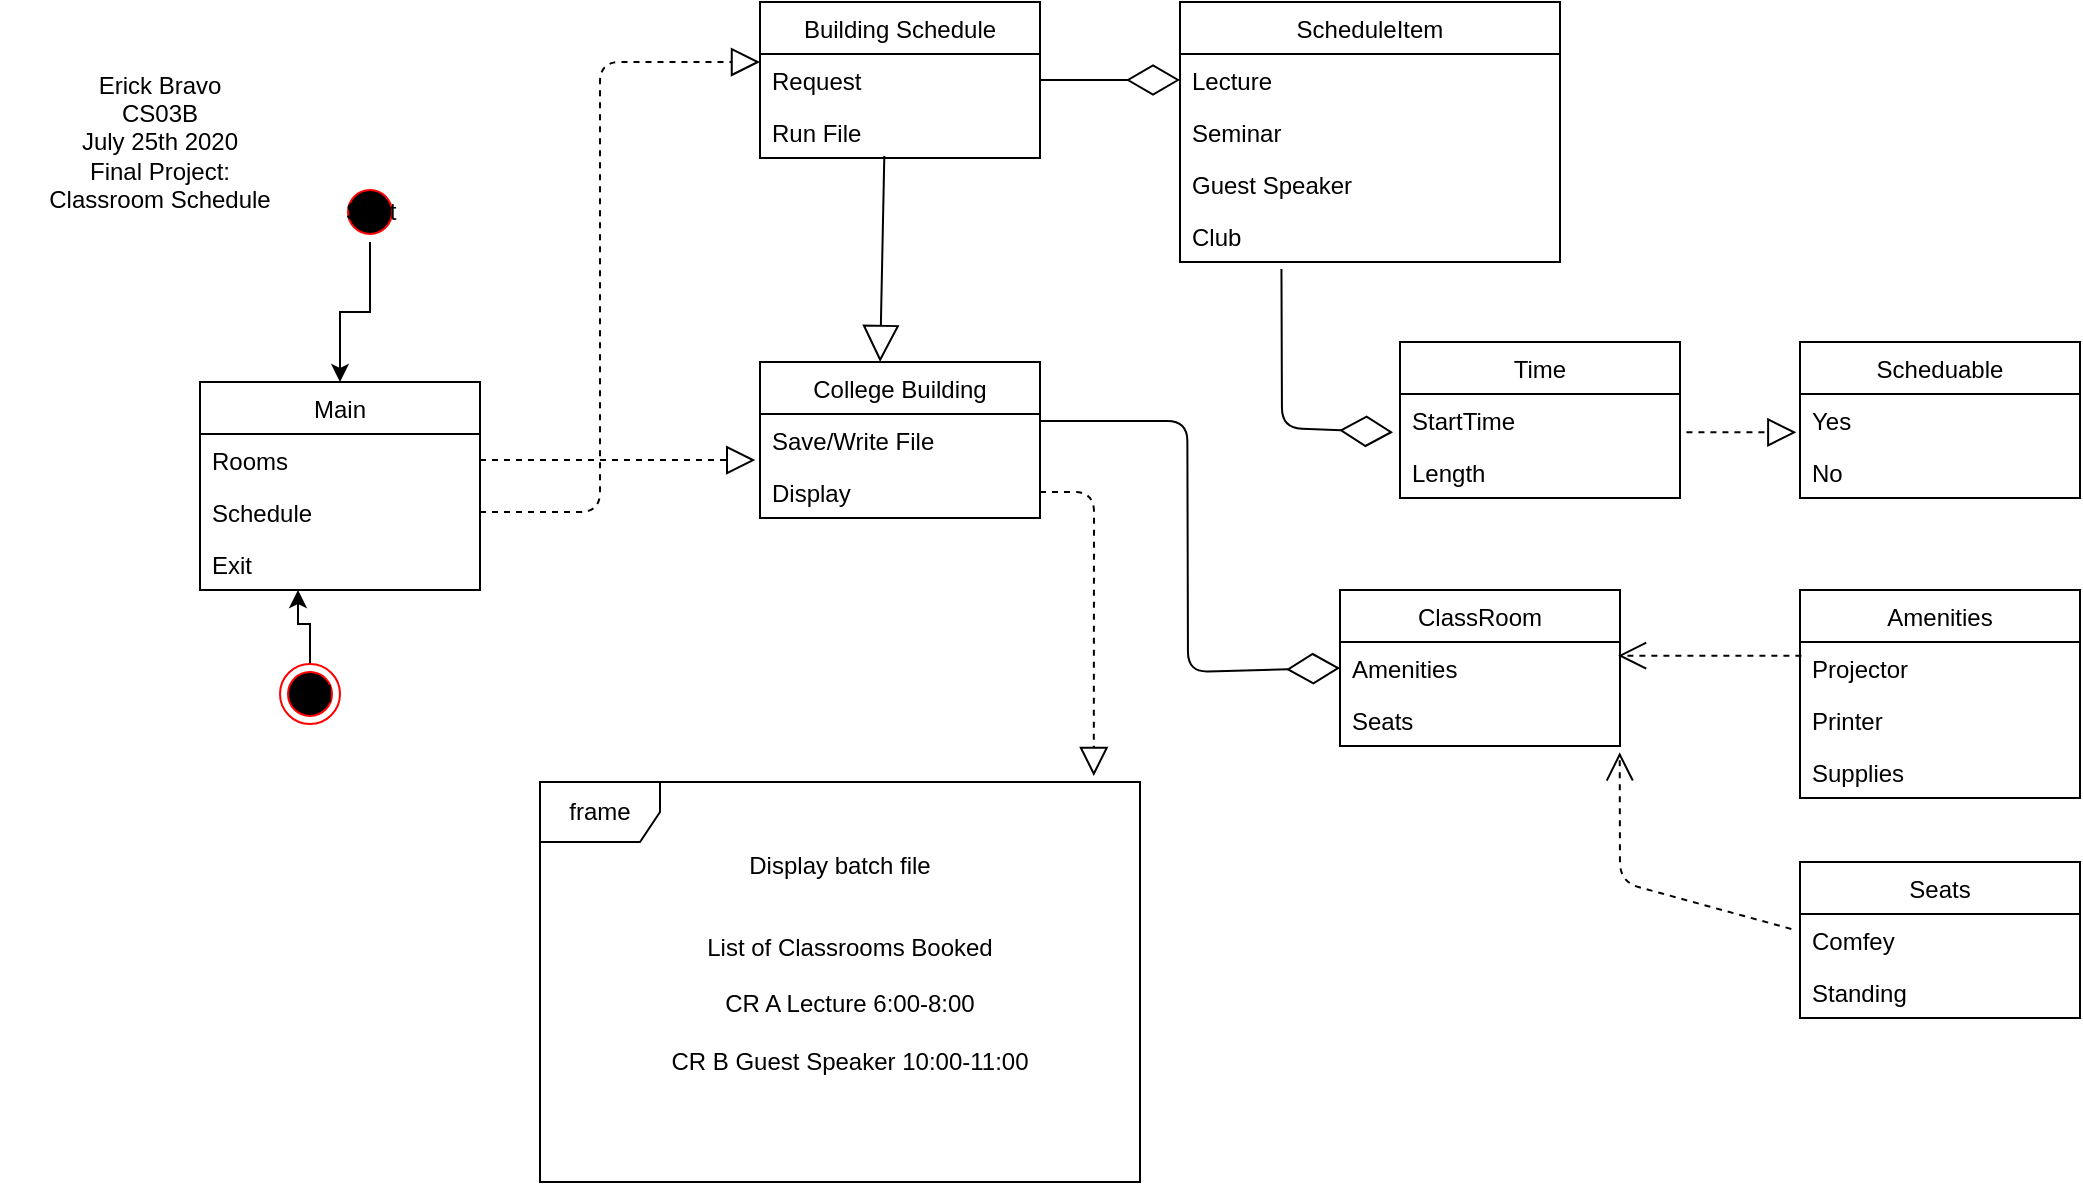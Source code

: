 <mxfile version="13.4.5" type="device"><diagram id="FTdNilHSCI3OGSkNJcsp" name="Page-1"><mxGraphModel dx="1136" dy="617" grid="1" gridSize="10" guides="1" tooltips="1" connect="1" arrows="1" fold="1" page="1" pageScale="1" pageWidth="1100" pageHeight="850" math="0" shadow="0"><root><mxCell id="0"/><mxCell id="1" parent="0"/><mxCell id="yR0Wi4JSaHfhcxRAAGs0-1" value="Erick Bravo&lt;br&gt;CS03B&lt;br&gt;July 25th 2020&lt;br&gt;Final Project:&lt;br&gt;Classroom Schedule" style="text;html=1;strokeColor=none;fillColor=none;align=center;verticalAlign=middle;whiteSpace=wrap;rounded=0;" vertex="1" parent="1"><mxGeometry x="30" y="20" width="160" height="120" as="geometry"/></mxCell><mxCell id="yR0Wi4JSaHfhcxRAAGs0-79" style="edgeStyle=orthogonalEdgeStyle;rounded=0;orthogonalLoop=1;jettySize=auto;html=1;entryX=0.5;entryY=0;entryDx=0;entryDy=0;" edge="1" parent="1" source="yR0Wi4JSaHfhcxRAAGs0-2" target="yR0Wi4JSaHfhcxRAAGs0-40"><mxGeometry relative="1" as="geometry"/></mxCell><mxCell id="yR0Wi4JSaHfhcxRAAGs0-2" value="Start" style="ellipse;html=1;shape=startState;fillColor=#000000;strokeColor=#ff0000;" vertex="1" parent="1"><mxGeometry x="200" y="100" width="30" height="30" as="geometry"/></mxCell><mxCell id="yR0Wi4JSaHfhcxRAAGs0-80" style="edgeStyle=orthogonalEdgeStyle;rounded=0;orthogonalLoop=1;jettySize=auto;html=1;entryX=0.35;entryY=1;entryDx=0;entryDy=0;entryPerimeter=0;" edge="1" parent="1" source="yR0Wi4JSaHfhcxRAAGs0-5" target="yR0Wi4JSaHfhcxRAAGs0-43"><mxGeometry relative="1" as="geometry"/></mxCell><mxCell id="yR0Wi4JSaHfhcxRAAGs0-5" value="End" style="ellipse;html=1;shape=endState;fillColor=#000000;strokeColor=#ff0000;" vertex="1" parent="1"><mxGeometry x="170" y="341" width="30" height="30" as="geometry"/></mxCell><mxCell id="yR0Wi4JSaHfhcxRAAGs0-7" value="" style="endArrow=block;dashed=1;endFill=0;endSize=12;html=1;exitX=1;exitY=0.5;exitDx=0;exitDy=0;entryX=0;entryY=0.154;entryDx=0;entryDy=0;entryPerimeter=0;" edge="1" parent="1" source="yR0Wi4JSaHfhcxRAAGs0-42" target="yR0Wi4JSaHfhcxRAAGs0-30"><mxGeometry width="160" relative="1" as="geometry"><mxPoint x="320" y="270" as="sourcePoint"/><mxPoint x="330" y="110" as="targetPoint"/><Array as="points"><mxPoint x="330" y="265"/><mxPoint x="330" y="40"/></Array></mxGeometry></mxCell><mxCell id="yR0Wi4JSaHfhcxRAAGs0-29" value="Building Schedule" style="swimlane;fontStyle=0;childLayout=stackLayout;horizontal=1;startSize=26;fillColor=none;horizontalStack=0;resizeParent=1;resizeParentMax=0;resizeLast=0;collapsible=1;marginBottom=0;" vertex="1" parent="1"><mxGeometry x="410" y="10" width="140" height="78" as="geometry"/></mxCell><mxCell id="yR0Wi4JSaHfhcxRAAGs0-30" value="Request" style="text;strokeColor=none;fillColor=none;align=left;verticalAlign=top;spacingLeft=4;spacingRight=4;overflow=hidden;rotatable=0;points=[[0,0.5],[1,0.5]];portConstraint=eastwest;" vertex="1" parent="yR0Wi4JSaHfhcxRAAGs0-29"><mxGeometry y="26" width="140" height="26" as="geometry"/></mxCell><mxCell id="yR0Wi4JSaHfhcxRAAGs0-31" value="Run File" style="text;strokeColor=none;fillColor=none;align=left;verticalAlign=top;spacingLeft=4;spacingRight=4;overflow=hidden;rotatable=0;points=[[0,0.5],[1,0.5]];portConstraint=eastwest;" vertex="1" parent="yR0Wi4JSaHfhcxRAAGs0-29"><mxGeometry y="52" width="140" height="26" as="geometry"/></mxCell><mxCell id="yR0Wi4JSaHfhcxRAAGs0-68" value="ScheduleItem" style="swimlane;fontStyle=0;childLayout=stackLayout;horizontal=1;startSize=26;fillColor=none;horizontalStack=0;resizeParent=1;resizeParentMax=0;resizeLast=0;collapsible=1;marginBottom=0;" vertex="1" parent="1"><mxGeometry x="620" y="10" width="190" height="130" as="geometry"><mxRectangle x="620" y="10" width="110" height="26" as="alternateBounds"/></mxGeometry></mxCell><mxCell id="yR0Wi4JSaHfhcxRAAGs0-69" value="Lecture" style="text;strokeColor=none;fillColor=none;align=left;verticalAlign=top;spacingLeft=4;spacingRight=4;overflow=hidden;rotatable=0;points=[[0,0.5],[1,0.5]];portConstraint=eastwest;" vertex="1" parent="yR0Wi4JSaHfhcxRAAGs0-68"><mxGeometry y="26" width="190" height="26" as="geometry"/></mxCell><mxCell id="yR0Wi4JSaHfhcxRAAGs0-70" value="Seminar" style="text;strokeColor=none;fillColor=none;align=left;verticalAlign=top;spacingLeft=4;spacingRight=4;overflow=hidden;rotatable=0;points=[[0,0.5],[1,0.5]];portConstraint=eastwest;" vertex="1" parent="yR0Wi4JSaHfhcxRAAGs0-68"><mxGeometry y="52" width="190" height="26" as="geometry"/></mxCell><mxCell id="yR0Wi4JSaHfhcxRAAGs0-73" value="Guest Speaker" style="text;strokeColor=none;fillColor=none;align=left;verticalAlign=top;spacingLeft=4;spacingRight=4;overflow=hidden;rotatable=0;points=[[0,0.5],[1,0.5]];portConstraint=eastwest;" vertex="1" parent="yR0Wi4JSaHfhcxRAAGs0-68"><mxGeometry y="78" width="190" height="26" as="geometry"/></mxCell><mxCell id="yR0Wi4JSaHfhcxRAAGs0-71" value="Club" style="text;strokeColor=none;fillColor=none;align=left;verticalAlign=top;spacingLeft=4;spacingRight=4;overflow=hidden;rotatable=0;points=[[0,0.5],[1,0.5]];portConstraint=eastwest;" vertex="1" parent="yR0Wi4JSaHfhcxRAAGs0-68"><mxGeometry y="104" width="190" height="26" as="geometry"/></mxCell><mxCell id="yR0Wi4JSaHfhcxRAAGs0-28" value="" style="endArrow=diamondThin;endFill=0;endSize=24;html=1;exitX=1;exitY=0.5;exitDx=0;exitDy=0;entryX=0;entryY=0.5;entryDx=0;entryDy=0;" edge="1" parent="1" source="yR0Wi4JSaHfhcxRAAGs0-30" target="yR0Wi4JSaHfhcxRAAGs0-69"><mxGeometry width="160" relative="1" as="geometry"><mxPoint x="510" y="175" as="sourcePoint"/><mxPoint x="580" y="130" as="targetPoint"/></mxGeometry></mxCell><mxCell id="yR0Wi4JSaHfhcxRAAGs0-33" value="" style="endArrow=block;dashed=1;endFill=0;endSize=12;html=1;exitX=1;exitY=0.5;exitDx=0;exitDy=0;entryX=-0.017;entryY=0.885;entryDx=0;entryDy=0;entryPerimeter=0;" edge="1" parent="1" source="yR0Wi4JSaHfhcxRAAGs0-41" target="yR0Wi4JSaHfhcxRAAGs0-61"><mxGeometry width="160" relative="1" as="geometry"><mxPoint x="310" y="380" as="sourcePoint"/><mxPoint x="400" y="239" as="targetPoint"/></mxGeometry></mxCell><mxCell id="yR0Wi4JSaHfhcxRAAGs0-38" value="frame" style="shape=umlFrame;whiteSpace=wrap;html=1;gradientColor=none;" vertex="1" parent="1"><mxGeometry x="300" y="400" width="300" height="200" as="geometry"/></mxCell><mxCell id="yR0Wi4JSaHfhcxRAAGs0-40" value="Main" style="swimlane;fontStyle=0;childLayout=stackLayout;horizontal=1;startSize=26;fillColor=none;horizontalStack=0;resizeParent=1;resizeParentMax=0;resizeLast=0;collapsible=1;marginBottom=0;" vertex="1" parent="1"><mxGeometry x="130" y="200" width="140" height="104" as="geometry"/></mxCell><mxCell id="yR0Wi4JSaHfhcxRAAGs0-41" value="Rooms" style="text;strokeColor=none;fillColor=none;align=left;verticalAlign=top;spacingLeft=4;spacingRight=4;overflow=hidden;rotatable=0;points=[[0,0.5],[1,0.5]];portConstraint=eastwest;" vertex="1" parent="yR0Wi4JSaHfhcxRAAGs0-40"><mxGeometry y="26" width="140" height="26" as="geometry"/></mxCell><mxCell id="yR0Wi4JSaHfhcxRAAGs0-42" value="Schedule" style="text;strokeColor=none;fillColor=none;align=left;verticalAlign=top;spacingLeft=4;spacingRight=4;overflow=hidden;rotatable=0;points=[[0,0.5],[1,0.5]];portConstraint=eastwest;" vertex="1" parent="yR0Wi4JSaHfhcxRAAGs0-40"><mxGeometry y="52" width="140" height="26" as="geometry"/></mxCell><mxCell id="yR0Wi4JSaHfhcxRAAGs0-43" value="Exit&#10;" style="text;strokeColor=none;fillColor=none;align=left;verticalAlign=top;spacingLeft=4;spacingRight=4;overflow=hidden;rotatable=0;points=[[0,0.5],[1,0.5]];portConstraint=eastwest;" vertex="1" parent="yR0Wi4JSaHfhcxRAAGs0-40"><mxGeometry y="78" width="140" height="26" as="geometry"/></mxCell><mxCell id="yR0Wi4JSaHfhcxRAAGs0-8" value="Time" style="swimlane;fontStyle=0;childLayout=stackLayout;horizontal=1;startSize=26;fillColor=none;horizontalStack=0;resizeParent=1;resizeParentMax=0;resizeLast=0;collapsible=1;marginBottom=0;" vertex="1" parent="1"><mxGeometry x="730" y="180" width="140" height="78" as="geometry"/></mxCell><mxCell id="yR0Wi4JSaHfhcxRAAGs0-9" value="StartTime" style="text;strokeColor=none;fillColor=none;align=left;verticalAlign=top;spacingLeft=4;spacingRight=4;overflow=hidden;rotatable=0;points=[[0,0.5],[1,0.5]];portConstraint=eastwest;" vertex="1" parent="yR0Wi4JSaHfhcxRAAGs0-8"><mxGeometry y="26" width="140" height="26" as="geometry"/></mxCell><mxCell id="yR0Wi4JSaHfhcxRAAGs0-10" value="Length" style="text;strokeColor=none;fillColor=none;align=left;verticalAlign=top;spacingLeft=4;spacingRight=4;overflow=hidden;rotatable=0;points=[[0,0.5],[1,0.5]];portConstraint=eastwest;" vertex="1" parent="yR0Wi4JSaHfhcxRAAGs0-8"><mxGeometry y="52" width="140" height="26" as="geometry"/></mxCell><mxCell id="yR0Wi4JSaHfhcxRAAGs0-48" value="Scheduable" style="swimlane;fontStyle=0;childLayout=stackLayout;horizontal=1;startSize=26;fillColor=none;horizontalStack=0;resizeParent=1;resizeParentMax=0;resizeLast=0;collapsible=1;marginBottom=0;" vertex="1" parent="1"><mxGeometry x="930" y="180" width="140" height="78" as="geometry"/></mxCell><mxCell id="yR0Wi4JSaHfhcxRAAGs0-49" value="Yes" style="text;strokeColor=none;fillColor=none;align=left;verticalAlign=top;spacingLeft=4;spacingRight=4;overflow=hidden;rotatable=0;points=[[0,0.5],[1,0.5]];portConstraint=eastwest;" vertex="1" parent="yR0Wi4JSaHfhcxRAAGs0-48"><mxGeometry y="26" width="140" height="26" as="geometry"/></mxCell><mxCell id="yR0Wi4JSaHfhcxRAAGs0-50" value="No" style="text;strokeColor=none;fillColor=none;align=left;verticalAlign=top;spacingLeft=4;spacingRight=4;overflow=hidden;rotatable=0;points=[[0,0.5],[1,0.5]];portConstraint=eastwest;" vertex="1" parent="yR0Wi4JSaHfhcxRAAGs0-48"><mxGeometry y="52" width="140" height="26" as="geometry"/></mxCell><mxCell id="yR0Wi4JSaHfhcxRAAGs0-58" value="List of Classrooms Booked&lt;br&gt;&lt;br&gt;CR A Lecture 6:00-8:00&lt;br&gt;&lt;br&gt;CR B Guest Speaker 10:00-11:00" style="text;html=1;strokeColor=none;fillColor=none;align=center;verticalAlign=middle;whiteSpace=wrap;rounded=0;" vertex="1" parent="1"><mxGeometry x="350" y="452" width="210" height="118" as="geometry"/></mxCell><mxCell id="yR0Wi4JSaHfhcxRAAGs0-59" value="Display batch file" style="text;html=1;strokeColor=none;fillColor=none;align=center;verticalAlign=middle;whiteSpace=wrap;rounded=0;" vertex="1" parent="1"><mxGeometry x="390" y="432" width="120" height="20" as="geometry"/></mxCell><mxCell id="yR0Wi4JSaHfhcxRAAGs0-64" value="ClassRoom" style="swimlane;fontStyle=0;childLayout=stackLayout;horizontal=1;startSize=26;fillColor=none;horizontalStack=0;resizeParent=1;resizeParentMax=0;resizeLast=0;collapsible=1;marginBottom=0;" vertex="1" parent="1"><mxGeometry x="700" y="304" width="140" height="78" as="geometry"/></mxCell><mxCell id="yR0Wi4JSaHfhcxRAAGs0-65" value="Amenities" style="text;strokeColor=none;fillColor=none;align=left;verticalAlign=top;spacingLeft=4;spacingRight=4;overflow=hidden;rotatable=0;points=[[0,0.5],[1,0.5]];portConstraint=eastwest;" vertex="1" parent="yR0Wi4JSaHfhcxRAAGs0-64"><mxGeometry y="26" width="140" height="26" as="geometry"/></mxCell><mxCell id="yR0Wi4JSaHfhcxRAAGs0-66" value="Seats" style="text;strokeColor=none;fillColor=none;align=left;verticalAlign=top;spacingLeft=4;spacingRight=4;overflow=hidden;rotatable=0;points=[[0,0.5],[1,0.5]];portConstraint=eastwest;" vertex="1" parent="yR0Wi4JSaHfhcxRAAGs0-64"><mxGeometry y="52" width="140" height="26" as="geometry"/></mxCell><mxCell id="yR0Wi4JSaHfhcxRAAGs0-12" value="Amenities" style="swimlane;fontStyle=0;childLayout=stackLayout;horizontal=1;startSize=26;fillColor=none;horizontalStack=0;resizeParent=1;resizeParentMax=0;resizeLast=0;collapsible=1;marginBottom=0;" vertex="1" parent="1"><mxGeometry x="930" y="304" width="140" height="104" as="geometry"/></mxCell><mxCell id="yR0Wi4JSaHfhcxRAAGs0-13" value="Projector" style="text;strokeColor=none;fillColor=none;align=left;verticalAlign=top;spacingLeft=4;spacingRight=4;overflow=hidden;rotatable=0;points=[[0,0.5],[1,0.5]];portConstraint=eastwest;" vertex="1" parent="yR0Wi4JSaHfhcxRAAGs0-12"><mxGeometry y="26" width="140" height="26" as="geometry"/></mxCell><mxCell id="yR0Wi4JSaHfhcxRAAGs0-14" value="Printer" style="text;strokeColor=none;fillColor=none;align=left;verticalAlign=top;spacingLeft=4;spacingRight=4;overflow=hidden;rotatable=0;points=[[0,0.5],[1,0.5]];portConstraint=eastwest;" vertex="1" parent="yR0Wi4JSaHfhcxRAAGs0-12"><mxGeometry y="52" width="140" height="26" as="geometry"/></mxCell><mxCell id="yR0Wi4JSaHfhcxRAAGs0-15" value="Supplies" style="text;strokeColor=none;fillColor=none;align=left;verticalAlign=top;spacingLeft=4;spacingRight=4;overflow=hidden;rotatable=0;points=[[0,0.5],[1,0.5]];portConstraint=eastwest;" vertex="1" parent="yR0Wi4JSaHfhcxRAAGs0-12"><mxGeometry y="78" width="140" height="26" as="geometry"/></mxCell><mxCell id="yR0Wi4JSaHfhcxRAAGs0-16" value="Seats" style="swimlane;fontStyle=0;childLayout=stackLayout;horizontal=1;startSize=26;fillColor=none;horizontalStack=0;resizeParent=1;resizeParentMax=0;resizeLast=0;collapsible=1;marginBottom=0;" vertex="1" parent="1"><mxGeometry x="930" y="440" width="140" height="78" as="geometry"/></mxCell><mxCell id="yR0Wi4JSaHfhcxRAAGs0-17" value="Comfey" style="text;strokeColor=none;fillColor=none;align=left;verticalAlign=top;spacingLeft=4;spacingRight=4;overflow=hidden;rotatable=0;points=[[0,0.5],[1,0.5]];portConstraint=eastwest;" vertex="1" parent="yR0Wi4JSaHfhcxRAAGs0-16"><mxGeometry y="26" width="140" height="26" as="geometry"/></mxCell><mxCell id="yR0Wi4JSaHfhcxRAAGs0-18" value="Standing" style="text;strokeColor=none;fillColor=none;align=left;verticalAlign=top;spacingLeft=4;spacingRight=4;overflow=hidden;rotatable=0;points=[[0,0.5],[1,0.5]];portConstraint=eastwest;" vertex="1" parent="yR0Wi4JSaHfhcxRAAGs0-16"><mxGeometry y="52" width="140" height="26" as="geometry"/></mxCell><mxCell id="yR0Wi4JSaHfhcxRAAGs0-60" value="College Building" style="swimlane;fontStyle=0;childLayout=stackLayout;horizontal=1;startSize=26;fillColor=none;horizontalStack=0;resizeParent=1;resizeParentMax=0;resizeLast=0;collapsible=1;marginBottom=0;" vertex="1" parent="1"><mxGeometry x="410" y="190" width="140" height="78" as="geometry"/></mxCell><mxCell id="yR0Wi4JSaHfhcxRAAGs0-61" value="Save/Write File" style="text;strokeColor=none;fillColor=none;align=left;verticalAlign=top;spacingLeft=4;spacingRight=4;overflow=hidden;rotatable=0;points=[[0,0.5],[1,0.5]];portConstraint=eastwest;" vertex="1" parent="yR0Wi4JSaHfhcxRAAGs0-60"><mxGeometry y="26" width="140" height="26" as="geometry"/></mxCell><mxCell id="yR0Wi4JSaHfhcxRAAGs0-62" value="Display" style="text;strokeColor=none;fillColor=none;align=left;verticalAlign=top;spacingLeft=4;spacingRight=4;overflow=hidden;rotatable=0;points=[[0,0.5],[1,0.5]];portConstraint=eastwest;" vertex="1" parent="yR0Wi4JSaHfhcxRAAGs0-60"><mxGeometry y="52" width="140" height="26" as="geometry"/></mxCell><mxCell id="yR0Wi4JSaHfhcxRAAGs0-74" value="" style="endArrow=diamondThin;endFill=0;endSize=24;html=1;exitX=0.267;exitY=1.135;exitDx=0;exitDy=0;exitPerimeter=0;entryX=-0.025;entryY=0.737;entryDx=0;entryDy=0;entryPerimeter=0;" edge="1" parent="1" source="yR0Wi4JSaHfhcxRAAGs0-71" target="yR0Wi4JSaHfhcxRAAGs0-9"><mxGeometry width="160" relative="1" as="geometry"><mxPoint x="600" y="240.5" as="sourcePoint"/><mxPoint x="715" y="223" as="targetPoint"/><Array as="points"><mxPoint x="671" y="223"/></Array></mxGeometry></mxCell><mxCell id="yR0Wi4JSaHfhcxRAAGs0-75" value="" style="endArrow=diamondThin;endFill=0;endSize=24;html=1;exitX=1;exitY=0.134;exitDx=0;exitDy=0;exitPerimeter=0;entryX=0;entryY=0.5;entryDx=0;entryDy=0;" edge="1" parent="1" source="yR0Wi4JSaHfhcxRAAGs0-61" target="yR0Wi4JSaHfhcxRAAGs0-65"><mxGeometry width="160" relative="1" as="geometry"><mxPoint x="623.39" y="140.0" as="sourcePoint"/><mxPoint x="700.0" y="219.978" as="targetPoint"/><Array as="points"><mxPoint x="623.66" y="219.49"/><mxPoint x="624" y="345"/></Array></mxGeometry></mxCell><mxCell id="yR0Wi4JSaHfhcxRAAGs0-76" value="" style="endArrow=block;dashed=1;endFill=0;endSize=12;html=1;exitX=1.023;exitY=0.737;exitDx=0;exitDy=0;exitPerimeter=0;entryX=-0.013;entryY=0.737;entryDx=0;entryDy=0;entryPerimeter=0;" edge="1" parent="1" source="yR0Wi4JSaHfhcxRAAGs0-9" target="yR0Wi4JSaHfhcxRAAGs0-49"><mxGeometry width="160" relative="1" as="geometry"><mxPoint x="920" y="380" as="sourcePoint"/><mxPoint x="1080" y="380" as="targetPoint"/></mxGeometry></mxCell><mxCell id="yR0Wi4JSaHfhcxRAAGs0-77" value="" style="endArrow=open;endSize=12;dashed=1;html=1;exitX=-0.031;exitY=0.288;exitDx=0;exitDy=0;exitPerimeter=0;entryX=0.999;entryY=1.122;entryDx=0;entryDy=0;entryPerimeter=0;" edge="1" parent="1" source="yR0Wi4JSaHfhcxRAAGs0-17" target="yR0Wi4JSaHfhcxRAAGs0-66"><mxGeometry width="160" relative="1" as="geometry"><mxPoint x="720" y="430" as="sourcePoint"/><mxPoint x="780" y="410" as="targetPoint"/><Array as="points"><mxPoint x="840" y="450"/></Array></mxGeometry></mxCell><mxCell id="yR0Wi4JSaHfhcxRAAGs0-78" value="" style="endArrow=open;endSize=12;dashed=1;html=1;entryX=0.993;entryY=0.263;entryDx=0;entryDy=0;entryPerimeter=0;exitX=0.005;exitY=0.263;exitDx=0;exitDy=0;exitPerimeter=0;" edge="1" parent="1" source="yR0Wi4JSaHfhcxRAAGs0-13" target="yR0Wi4JSaHfhcxRAAGs0-65"><mxGeometry width="160" relative="1" as="geometry"><mxPoint x="840" y="540" as="sourcePoint"/><mxPoint x="1000" y="540" as="targetPoint"/></mxGeometry></mxCell><mxCell id="yR0Wi4JSaHfhcxRAAGs0-81" value="" style="endArrow=block;endSize=16;endFill=0;html=1;exitX=0.444;exitY=0.959;exitDx=0;exitDy=0;exitPerimeter=0;entryX=0.429;entryY=0;entryDx=0;entryDy=0;entryPerimeter=0;" edge="1" parent="1" source="yR0Wi4JSaHfhcxRAAGs0-31" target="yR0Wi4JSaHfhcxRAAGs0-60"><mxGeometry width="160" relative="1" as="geometry"><mxPoint x="320" y="430" as="sourcePoint"/><mxPoint x="480" y="180" as="targetPoint"/></mxGeometry></mxCell><mxCell id="yR0Wi4JSaHfhcxRAAGs0-82" value="" style="endArrow=block;dashed=1;endFill=0;endSize=12;html=1;exitX=1;exitY=0.5;exitDx=0;exitDy=0;entryX=0.923;entryY=-0.015;entryDx=0;entryDy=0;entryPerimeter=0;" edge="1" parent="1" source="yR0Wi4JSaHfhcxRAAGs0-62" target="yR0Wi4JSaHfhcxRAAGs0-38"><mxGeometry width="160" relative="1" as="geometry"><mxPoint x="390" y="320" as="sourcePoint"/><mxPoint x="550" y="320" as="targetPoint"/><Array as="points"><mxPoint x="577" y="255"/></Array></mxGeometry></mxCell></root></mxGraphModel></diagram></mxfile>